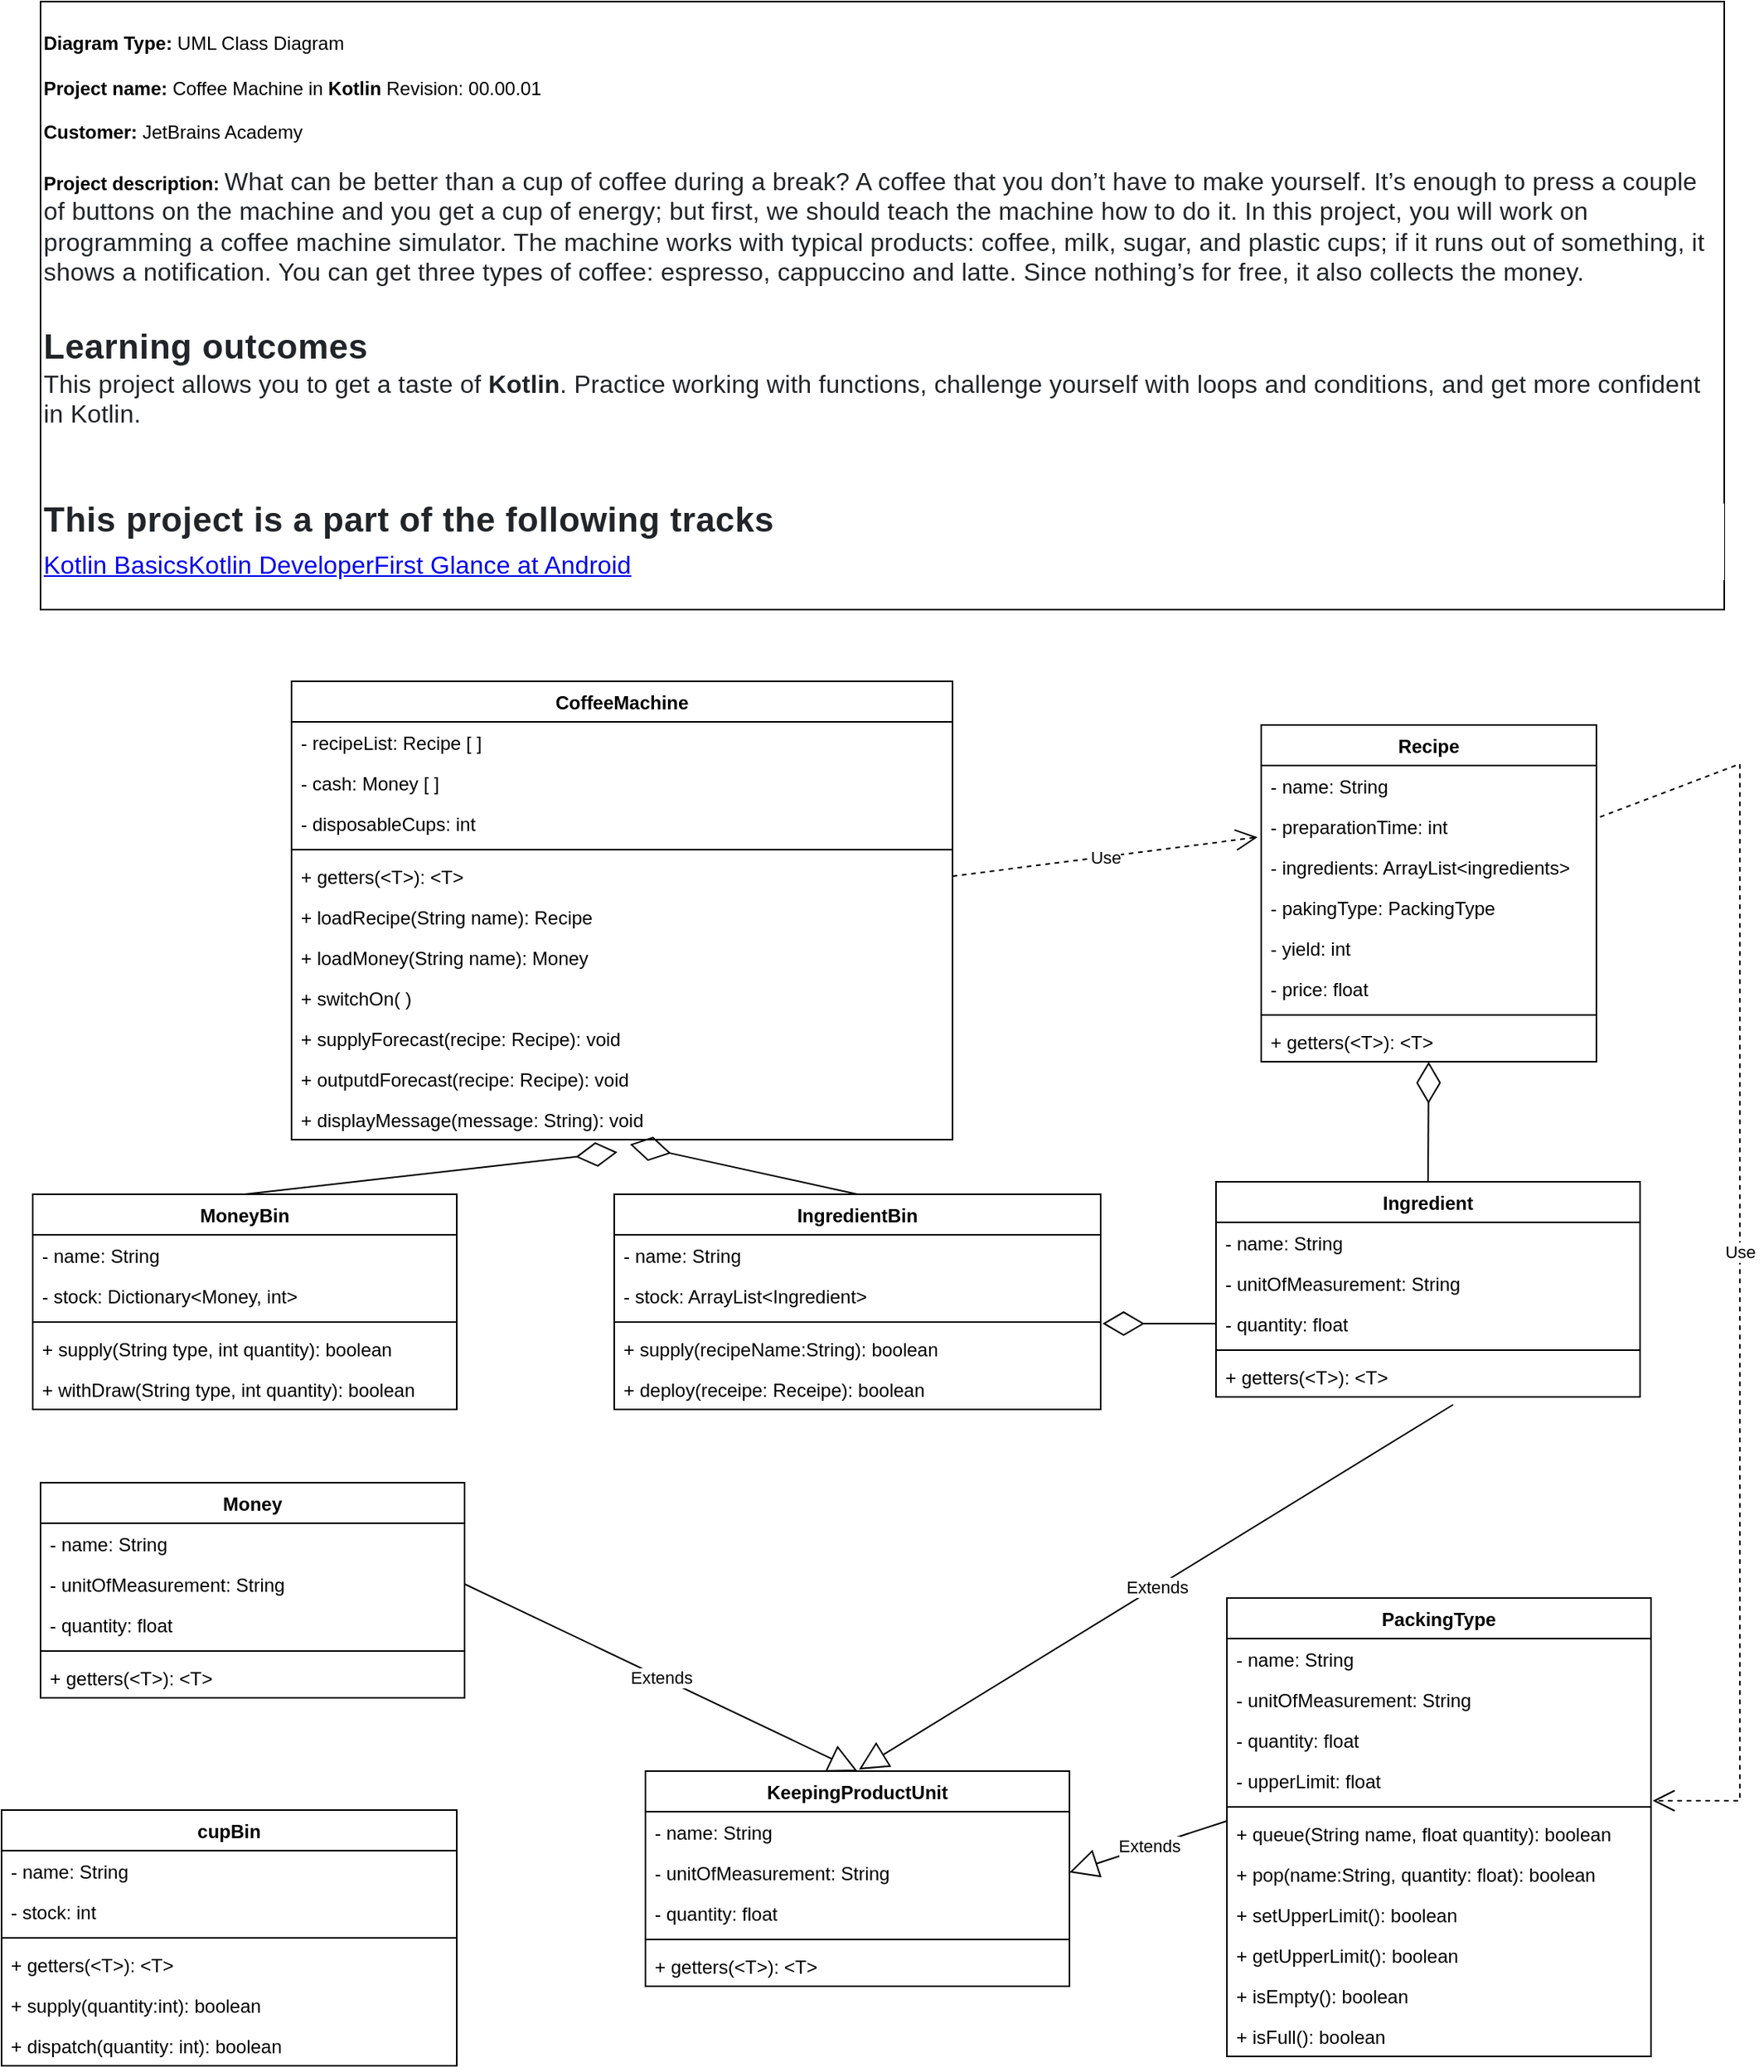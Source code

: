 <mxfile version="16.6.2" type="device"><diagram name="Page-1" id="6133507b-19e7-1e82-6fc7-422aa6c4b21f"><mxGraphModel dx="868" dy="1185" grid="1" gridSize="10" guides="1" tooltips="1" connect="1" arrows="1" fold="1" page="1" pageScale="1" pageWidth="1169" pageHeight="827" background="none" math="0" shadow="0"><root><mxCell id="0"/><mxCell id="1" parent="0"/><mxCell id="ur2thL-w3JqMQENx__kk-53" value="&lt;b&gt;Diagram Type:&lt;/b&gt; UML Class Diagram&lt;br&gt;&lt;b&gt;&lt;br&gt;Project name:&lt;/b&gt; Coffee Machine in &lt;b&gt;Kotlin&lt;/b&gt; Revision: 00.00.01&lt;br&gt;&lt;b&gt;&lt;br&gt;Customer:&lt;/b&gt; JetBrains Academy&lt;br&gt;&lt;b&gt;&lt;br&gt;Project description:&lt;/b&gt;&amp;nbsp;&lt;span style=&quot;background-color: rgb(255 , 255 , 255) ; color: rgb(33 , 37 , 41) ; font-size: 16px ; letter-spacing: 0.1px&quot;&gt;What can be better than a cup of coffee during a break? A coffee that you don’t have to make yourself. It’s enough to press a couple of buttons on the machine and you get a cup of energy; but first, we should teach the machine how to do it. In this project, you will work on programming a coffee machine simulator. The machine works with typical products: coffee, milk, sugar, and plastic cups; if it runs out of something, it shows a notification. You can get three types of coffee: espresso, cappuccino and latte. Since nothing’s for free, it also collects the money.&lt;br&gt;&lt;/span&gt;&lt;span style=&quot;font-size: 1.375rem ; letter-spacing: 0.3px ; background-color: rgb(255 , 255 , 255) ; color: rgb(33 , 37 , 41)&quot;&gt;&lt;b&gt;&lt;br&gt;Learning outcomes&lt;/b&gt;&lt;br&gt;&lt;/span&gt;&lt;span style=&quot;background-color: rgb(255 , 255 , 255)&quot;&gt;&lt;font color=&quot;#212529&quot;&gt;&lt;span style=&quot;font-size: 16px ; letter-spacing: 0.1px&quot;&gt;This project allows you to get a taste of &lt;b&gt;Kotlin&lt;/b&gt;. Practice working with functions, challenge yourself with loops and conditions, and get more confident in Kotlin.&lt;/span&gt;&lt;/font&gt;&lt;br&gt;&lt;/span&gt;&lt;div class=&quot;mt-5&quot; style=&quot;box-sizing: border-box ; background-color: rgb(255 , 255 , 255) ; margin-top: 3rem&quot;&gt;&lt;h5 style=&quot;color: rgb(33 , 37 , 41) ; font-size: 1.375rem ; letter-spacing: 0.3px ; box-sizing: border-box ; margin-top: 0px ; margin-bottom: 0.5rem ; line-height: 1&quot;&gt;This project is a part of the following tracks&lt;/h5&gt;&lt;font color=&quot;#0000ee&quot;&gt;&lt;span style=&quot;font-size: 16px ; letter-spacing: 0.1px&quot;&gt;&lt;u&gt;Kotlin BasicsKotlin DeveloperFirst Glance at Android&lt;/u&gt;&lt;/span&gt;&lt;/font&gt;&lt;br&gt;&lt;/div&gt;" style="rounded=0;whiteSpace=wrap;html=1;align=left;" parent="1" vertex="1"><mxGeometry x="40" y="-790" width="1080" height="390" as="geometry"/></mxCell><mxCell id="b6dwfCRvh0anxF05M48p-6" value="Use" style="endArrow=open;endSize=12;dashed=1;html=1;rounded=0;entryX=-0.011;entryY=0.769;entryDx=0;entryDy=0;exitX=1;exitY=0.5;exitDx=0;exitDy=0;entryPerimeter=0;" parent="1" source="gwbo-L4YFVo5fOnofD6Y-2" target="j45a3ToNBQLJP9z2JNSP-15" edge="1"><mxGeometry width="160" relative="1" as="geometry"><mxPoint x="630" y="-331" as="sourcePoint"/><mxPoint x="640" y="-262" as="targetPoint"/></mxGeometry></mxCell><mxCell id="j45a3ToNBQLJP9z2JNSP-6" value="CoffeeMachine" style="swimlane;fontStyle=1;align=center;verticalAlign=top;childLayout=stackLayout;horizontal=1;startSize=26;horizontalStack=0;resizeParent=1;resizeParentMax=0;resizeLast=0;collapsible=1;marginBottom=0;" parent="1" vertex="1"><mxGeometry x="201" y="-354" width="424" height="294" as="geometry"/></mxCell><mxCell id="j45a3ToNBQLJP9z2JNSP-26" value="- recipeList: Recipe [ ]&#10;" style="text;strokeColor=none;fillColor=none;align=left;verticalAlign=top;spacingLeft=4;spacingRight=4;overflow=hidden;rotatable=0;points=[[0,0.5],[1,0.5]];portConstraint=eastwest;" parent="j45a3ToNBQLJP9z2JNSP-6" vertex="1"><mxGeometry y="26" width="424" height="26" as="geometry"/></mxCell><mxCell id="850Amda9sujDum_yE_YI-3" value="- cash: Money [ ]" style="text;strokeColor=none;fillColor=none;align=left;verticalAlign=top;spacingLeft=4;spacingRight=4;overflow=hidden;rotatable=0;points=[[0,0.5],[1,0.5]];portConstraint=eastwest;" parent="j45a3ToNBQLJP9z2JNSP-6" vertex="1"><mxGeometry y="52" width="424" height="26" as="geometry"/></mxCell><mxCell id="j45a3ToNBQLJP9z2JNSP-27" value="- disposableCups: int" style="text;strokeColor=none;fillColor=none;align=left;verticalAlign=top;spacingLeft=4;spacingRight=4;overflow=hidden;rotatable=0;points=[[0,0.5],[1,0.5]];portConstraint=eastwest;" parent="j45a3ToNBQLJP9z2JNSP-6" vertex="1"><mxGeometry y="78" width="424" height="26" as="geometry"/></mxCell><mxCell id="j45a3ToNBQLJP9z2JNSP-8" value="" style="line;strokeWidth=1;fillColor=none;align=left;verticalAlign=middle;spacingTop=-1;spacingLeft=3;spacingRight=3;rotatable=0;labelPosition=right;points=[];portConstraint=eastwest;" parent="j45a3ToNBQLJP9z2JNSP-6" vertex="1"><mxGeometry y="104" width="424" height="8" as="geometry"/></mxCell><mxCell id="gwbo-L4YFVo5fOnofD6Y-2" value="+ getters(&lt;T&gt;): &lt;T&gt;" style="text;strokeColor=none;fillColor=none;align=left;verticalAlign=top;spacingLeft=4;spacingRight=4;overflow=hidden;rotatable=0;points=[[0,0.5],[1,0.5]];portConstraint=eastwest;" parent="j45a3ToNBQLJP9z2JNSP-6" vertex="1"><mxGeometry y="112" width="424" height="26" as="geometry"/></mxCell><mxCell id="0l1O_k670PWa3_nQX-Y2-1" value="+ loadRecipe(String name): Recipe" style="text;strokeColor=none;fillColor=none;align=left;verticalAlign=top;spacingLeft=4;spacingRight=4;overflow=hidden;rotatable=0;points=[[0,0.5],[1,0.5]];portConstraint=eastwest;" parent="j45a3ToNBQLJP9z2JNSP-6" vertex="1"><mxGeometry y="138" width="424" height="26" as="geometry"/></mxCell><mxCell id="850Amda9sujDum_yE_YI-1" value="+ loadMoney(String name): Money" style="text;strokeColor=none;fillColor=none;align=left;verticalAlign=top;spacingLeft=4;spacingRight=4;overflow=hidden;rotatable=0;points=[[0,0.5],[1,0.5]];portConstraint=eastwest;" parent="j45a3ToNBQLJP9z2JNSP-6" vertex="1"><mxGeometry y="164" width="424" height="26" as="geometry"/></mxCell><mxCell id="j45a3ToNBQLJP9z2JNSP-13" value="+ switchOn( )" style="text;strokeColor=none;fillColor=none;align=left;verticalAlign=top;spacingLeft=4;spacingRight=4;overflow=hidden;rotatable=0;points=[[0,0.5],[1,0.5]];portConstraint=eastwest;" parent="j45a3ToNBQLJP9z2JNSP-6" vertex="1"><mxGeometry y="190" width="424" height="26" as="geometry"/></mxCell><mxCell id="j45a3ToNBQLJP9z2JNSP-25" value="+ supplyForecast(recipe: Recipe): void" style="text;strokeColor=none;fillColor=none;align=left;verticalAlign=top;spacingLeft=4;spacingRight=4;overflow=hidden;rotatable=0;points=[[0,0.5],[1,0.5]];portConstraint=eastwest;" parent="j45a3ToNBQLJP9z2JNSP-6" vertex="1"><mxGeometry y="216" width="424" height="26" as="geometry"/></mxCell><mxCell id="gwbo-L4YFVo5fOnofD6Y-10" value="+ outputdForecast(recipe: Recipe): void" style="text;strokeColor=none;fillColor=none;align=left;verticalAlign=top;spacingLeft=4;spacingRight=4;overflow=hidden;rotatable=0;points=[[0,0.5],[1,0.5]];portConstraint=eastwest;" parent="j45a3ToNBQLJP9z2JNSP-6" vertex="1"><mxGeometry y="242" width="424" height="26" as="geometry"/></mxCell><mxCell id="j45a3ToNBQLJP9z2JNSP-89" value="+ displayMessage(message: String): void" style="text;strokeColor=none;fillColor=none;align=left;verticalAlign=top;spacingLeft=4;spacingRight=4;overflow=hidden;rotatable=0;points=[[0,0.5],[1,0.5]];portConstraint=eastwest;" parent="j45a3ToNBQLJP9z2JNSP-6" vertex="1"><mxGeometry y="268" width="424" height="26" as="geometry"/></mxCell><mxCell id="j45a3ToNBQLJP9z2JNSP-10" value="Recipe" style="swimlane;fontStyle=1;align=center;verticalAlign=top;childLayout=stackLayout;horizontal=1;startSize=26;horizontalStack=0;resizeParent=1;resizeParentMax=0;resizeLast=0;collapsible=1;marginBottom=0;" parent="1" vertex="1"><mxGeometry x="823" y="-326" width="215" height="216" as="geometry"/></mxCell><mxCell id="j45a3ToNBQLJP9z2JNSP-11" value="- name: String&#10;" style="text;strokeColor=none;fillColor=none;align=left;verticalAlign=top;spacingLeft=4;spacingRight=4;overflow=hidden;rotatable=0;points=[[0,0.5],[1,0.5]];portConstraint=eastwest;" parent="j45a3ToNBQLJP9z2JNSP-10" vertex="1"><mxGeometry y="26" width="215" height="26" as="geometry"/></mxCell><mxCell id="j45a3ToNBQLJP9z2JNSP-15" value="- preparationTime: int&#10;" style="text;strokeColor=none;fillColor=none;align=left;verticalAlign=top;spacingLeft=4;spacingRight=4;overflow=hidden;rotatable=0;points=[[0,0.5],[1,0.5]];portConstraint=eastwest;" parent="j45a3ToNBQLJP9z2JNSP-10" vertex="1"><mxGeometry y="52" width="215" height="26" as="geometry"/></mxCell><mxCell id="j45a3ToNBQLJP9z2JNSP-14" value="- ingredients: ArrayList&lt;ingredients&gt;&#10;" style="text;strokeColor=none;fillColor=none;align=left;verticalAlign=top;spacingLeft=4;spacingRight=4;overflow=hidden;rotatable=0;points=[[0,0.5],[1,0.5]];portConstraint=eastwest;" parent="j45a3ToNBQLJP9z2JNSP-10" vertex="1"><mxGeometry y="78" width="215" height="26" as="geometry"/></mxCell><mxCell id="j45a3ToNBQLJP9z2JNSP-24" value="- pakingType: PackingType" style="text;strokeColor=none;fillColor=none;align=left;verticalAlign=top;spacingLeft=4;spacingRight=4;overflow=hidden;rotatable=0;points=[[0,0.5],[1,0.5]];portConstraint=eastwest;" parent="j45a3ToNBQLJP9z2JNSP-10" vertex="1"><mxGeometry y="104" width="215" height="26" as="geometry"/></mxCell><mxCell id="gwbo-L4YFVo5fOnofD6Y-1" value="- yield: int" style="text;strokeColor=none;fillColor=none;align=left;verticalAlign=top;spacingLeft=4;spacingRight=4;overflow=hidden;rotatable=0;points=[[0,0.5],[1,0.5]];portConstraint=eastwest;" parent="j45a3ToNBQLJP9z2JNSP-10" vertex="1"><mxGeometry y="130" width="215" height="26" as="geometry"/></mxCell><mxCell id="850Amda9sujDum_yE_YI-2" value="- price: float" style="text;strokeColor=none;fillColor=none;align=left;verticalAlign=top;spacingLeft=4;spacingRight=4;overflow=hidden;rotatable=0;points=[[0,0.5],[1,0.5]];portConstraint=eastwest;" parent="j45a3ToNBQLJP9z2JNSP-10" vertex="1"><mxGeometry y="156" width="215" height="26" as="geometry"/></mxCell><mxCell id="j45a3ToNBQLJP9z2JNSP-12" value="" style="line;strokeWidth=1;fillColor=none;align=left;verticalAlign=middle;spacingTop=-1;spacingLeft=3;spacingRight=3;rotatable=0;labelPosition=right;points=[];portConstraint=eastwest;" parent="j45a3ToNBQLJP9z2JNSP-10" vertex="1"><mxGeometry y="182" width="215" height="8" as="geometry"/></mxCell><mxCell id="j45a3ToNBQLJP9z2JNSP-39" value="+ getters(&lt;T&gt;): &lt;T&gt;" style="text;strokeColor=none;fillColor=none;align=left;verticalAlign=top;spacingLeft=4;spacingRight=4;overflow=hidden;rotatable=0;points=[[0,0.5],[1,0.5]];portConstraint=eastwest;" parent="j45a3ToNBQLJP9z2JNSP-10" vertex="1"><mxGeometry y="190" width="215" height="26" as="geometry"/></mxCell><mxCell id="j45a3ToNBQLJP9z2JNSP-16" value="IngredientBin" style="swimlane;fontStyle=1;align=center;verticalAlign=top;childLayout=stackLayout;horizontal=1;startSize=26;horizontalStack=0;resizeParent=1;resizeParentMax=0;resizeLast=0;collapsible=1;marginBottom=0;" parent="1" vertex="1"><mxGeometry x="408" y="-25" width="312" height="138" as="geometry"/></mxCell><mxCell id="j45a3ToNBQLJP9z2JNSP-17" value="- name: String" style="text;strokeColor=none;fillColor=none;align=left;verticalAlign=top;spacingLeft=4;spacingRight=4;overflow=hidden;rotatable=0;points=[[0,0.5],[1,0.5]];portConstraint=eastwest;" parent="j45a3ToNBQLJP9z2JNSP-16" vertex="1"><mxGeometry y="26" width="312" height="26" as="geometry"/></mxCell><mxCell id="j45a3ToNBQLJP9z2JNSP-7" value="- stock: ArrayList&lt;Ingredient&gt;" style="text;strokeColor=none;fillColor=none;align=left;verticalAlign=top;spacingLeft=4;spacingRight=4;overflow=hidden;rotatable=0;points=[[0,0.5],[1,0.5]];portConstraint=eastwest;" parent="j45a3ToNBQLJP9z2JNSP-16" vertex="1"><mxGeometry y="52" width="312" height="26" as="geometry"/></mxCell><mxCell id="j45a3ToNBQLJP9z2JNSP-18" value="" style="line;strokeWidth=1;fillColor=none;align=left;verticalAlign=middle;spacingTop=-1;spacingLeft=3;spacingRight=3;rotatable=0;labelPosition=right;points=[];portConstraint=eastwest;" parent="j45a3ToNBQLJP9z2JNSP-16" vertex="1"><mxGeometry y="78" width="312" height="8" as="geometry"/></mxCell><mxCell id="gwbo-L4YFVo5fOnofD6Y-7" value="+ supply(recipeName:String): boolean" style="text;strokeColor=none;fillColor=none;align=left;verticalAlign=top;spacingLeft=4;spacingRight=4;overflow=hidden;rotatable=0;points=[[0,0.5],[1,0.5]];portConstraint=eastwest;" parent="j45a3ToNBQLJP9z2JNSP-16" vertex="1"><mxGeometry y="86" width="312" height="26" as="geometry"/></mxCell><mxCell id="udGFt5F7CLarxyAaR5UL-2" value="+ deploy(receipe: Receipe): boolean" style="text;strokeColor=none;fillColor=none;align=left;verticalAlign=top;spacingLeft=4;spacingRight=4;overflow=hidden;rotatable=0;points=[[0,0.5],[1,0.5]];portConstraint=eastwest;" vertex="1" parent="j45a3ToNBQLJP9z2JNSP-16"><mxGeometry y="112" width="312" height="26" as="geometry"/></mxCell><mxCell id="j45a3ToNBQLJP9z2JNSP-23" value="" style="endArrow=diamondThin;endFill=0;endSize=24;html=1;rounded=0;exitX=0.5;exitY=0;exitDx=0;exitDy=0;entryX=0.512;entryY=1.115;entryDx=0;entryDy=0;entryPerimeter=0;" parent="1" source="j45a3ToNBQLJP9z2JNSP-16" target="j45a3ToNBQLJP9z2JNSP-89" edge="1"><mxGeometry width="160" relative="1" as="geometry"><mxPoint x="400" y="-190" as="sourcePoint"/><mxPoint x="440" y="-110" as="targetPoint"/></mxGeometry></mxCell><mxCell id="j45a3ToNBQLJP9z2JNSP-28" value="MoneyBin" style="swimlane;fontStyle=1;align=center;verticalAlign=top;childLayout=stackLayout;horizontal=1;startSize=26;horizontalStack=0;resizeParent=1;resizeParentMax=0;resizeLast=0;collapsible=1;marginBottom=0;" parent="1" vertex="1"><mxGeometry x="35" y="-25" width="272" height="138" as="geometry"/></mxCell><mxCell id="j45a3ToNBQLJP9z2JNSP-29" value="- name: String" style="text;strokeColor=none;fillColor=none;align=left;verticalAlign=top;spacingLeft=4;spacingRight=4;overflow=hidden;rotatable=0;points=[[0,0.5],[1,0.5]];portConstraint=eastwest;" parent="j45a3ToNBQLJP9z2JNSP-28" vertex="1"><mxGeometry y="26" width="272" height="26" as="geometry"/></mxCell><mxCell id="6BDBjYxnqBlmbO1aHxJn-8" value="- stock: Dictionary&lt;Money, int&gt;" style="text;strokeColor=none;fillColor=none;align=left;verticalAlign=top;spacingLeft=4;spacingRight=4;overflow=hidden;rotatable=0;points=[[0,0.5],[1,0.5]];portConstraint=eastwest;" parent="j45a3ToNBQLJP9z2JNSP-28" vertex="1"><mxGeometry y="52" width="272" height="26" as="geometry"/></mxCell><mxCell id="j45a3ToNBQLJP9z2JNSP-33" value="" style="line;strokeWidth=1;fillColor=none;align=left;verticalAlign=middle;spacingTop=-1;spacingLeft=3;spacingRight=3;rotatable=0;labelPosition=right;points=[];portConstraint=eastwest;" parent="j45a3ToNBQLJP9z2JNSP-28" vertex="1"><mxGeometry y="78" width="272" height="8" as="geometry"/></mxCell><mxCell id="j45a3ToNBQLJP9z2JNSP-36" value="+ supply(String type, int quantity): boolean" style="text;strokeColor=none;fillColor=none;align=left;verticalAlign=top;spacingLeft=4;spacingRight=4;overflow=hidden;rotatable=0;points=[[0,0.5],[1,0.5]];portConstraint=eastwest;" parent="j45a3ToNBQLJP9z2JNSP-28" vertex="1"><mxGeometry y="86" width="272" height="26" as="geometry"/></mxCell><mxCell id="j45a3ToNBQLJP9z2JNSP-41" value="+ withDraw(String type, int quantity): boolean" style="text;strokeColor=none;fillColor=none;align=left;verticalAlign=top;spacingLeft=4;spacingRight=4;overflow=hidden;rotatable=0;points=[[0,0.5],[1,0.5]];portConstraint=eastwest;" parent="j45a3ToNBQLJP9z2JNSP-28" vertex="1"><mxGeometry y="112" width="272" height="26" as="geometry"/></mxCell><mxCell id="j45a3ToNBQLJP9z2JNSP-40" value="" style="endArrow=diamondThin;endFill=0;endSize=24;html=1;rounded=0;exitX=0.5;exitY=0;exitDx=0;exitDy=0;entryX=0.493;entryY=1.308;entryDx=0;entryDy=0;entryPerimeter=0;" parent="1" source="j45a3ToNBQLJP9z2JNSP-28" target="j45a3ToNBQLJP9z2JNSP-89" edge="1"><mxGeometry width="160" relative="1" as="geometry"><mxPoint x="554" y="-15" as="sourcePoint"/><mxPoint x="370" y="-100" as="targetPoint"/></mxGeometry></mxCell><mxCell id="j45a3ToNBQLJP9z2JNSP-57" value="Ingredient" style="swimlane;fontStyle=1;align=center;verticalAlign=top;childLayout=stackLayout;horizontal=1;startSize=26;horizontalStack=0;resizeParent=1;resizeParentMax=0;resizeLast=0;collapsible=1;marginBottom=0;" parent="1" vertex="1"><mxGeometry x="794" y="-33" width="272" height="138" as="geometry"/></mxCell><mxCell id="j45a3ToNBQLJP9z2JNSP-58" value="- name: String" style="text;strokeColor=none;fillColor=none;align=left;verticalAlign=top;spacingLeft=4;spacingRight=4;overflow=hidden;rotatable=0;points=[[0,0.5],[1,0.5]];portConstraint=eastwest;" parent="j45a3ToNBQLJP9z2JNSP-57" vertex="1"><mxGeometry y="26" width="272" height="26" as="geometry"/></mxCell><mxCell id="j45a3ToNBQLJP9z2JNSP-59" value="- unitOfMeasurement: String" style="text;strokeColor=none;fillColor=none;align=left;verticalAlign=top;spacingLeft=4;spacingRight=4;overflow=hidden;rotatable=0;points=[[0,0.5],[1,0.5]];portConstraint=eastwest;" parent="j45a3ToNBQLJP9z2JNSP-57" vertex="1"><mxGeometry y="52" width="272" height="26" as="geometry"/></mxCell><mxCell id="j45a3ToNBQLJP9z2JNSP-60" value="- quantity: float" style="text;strokeColor=none;fillColor=none;align=left;verticalAlign=top;spacingLeft=4;spacingRight=4;overflow=hidden;rotatable=0;points=[[0,0.5],[1,0.5]];portConstraint=eastwest;" parent="j45a3ToNBQLJP9z2JNSP-57" vertex="1"><mxGeometry y="78" width="272" height="26" as="geometry"/></mxCell><mxCell id="j45a3ToNBQLJP9z2JNSP-62" value="" style="line;strokeWidth=1;fillColor=none;align=left;verticalAlign=middle;spacingTop=-1;spacingLeft=3;spacingRight=3;rotatable=0;labelPosition=right;points=[];portConstraint=eastwest;" parent="j45a3ToNBQLJP9z2JNSP-57" vertex="1"><mxGeometry y="104" width="272" height="8" as="geometry"/></mxCell><mxCell id="6BDBjYxnqBlmbO1aHxJn-17" value="+ getters(&lt;T&gt;): &lt;T&gt;" style="text;strokeColor=none;fillColor=none;align=left;verticalAlign=top;spacingLeft=4;spacingRight=4;overflow=hidden;rotatable=0;points=[[0,0.5],[1,0.5]];portConstraint=eastwest;" parent="j45a3ToNBQLJP9z2JNSP-57" vertex="1"><mxGeometry y="112" width="272" height="26" as="geometry"/></mxCell><mxCell id="j45a3ToNBQLJP9z2JNSP-65" value="" style="endArrow=diamondThin;endFill=0;endSize=24;html=1;rounded=0;exitX=0.5;exitY=0;exitDx=0;exitDy=0;" parent="1" source="j45a3ToNBQLJP9z2JNSP-57" target="j45a3ToNBQLJP9z2JNSP-39" edge="1"><mxGeometry width="160" relative="1" as="geometry"><mxPoint x="870" y="-40" as="sourcePoint"/><mxPoint x="399.04" y="-147.998" as="targetPoint"/></mxGeometry></mxCell><mxCell id="j45a3ToNBQLJP9z2JNSP-71" value="Extends" style="endArrow=block;endSize=16;endFill=0;html=1;rounded=0;entryX=0.5;entryY=0;entryDx=0;entryDy=0;exitX=0.559;exitY=1.192;exitDx=0;exitDy=0;exitPerimeter=0;" parent="1" source="6BDBjYxnqBlmbO1aHxJn-17" edge="1"><mxGeometry width="160" relative="1" as="geometry"><mxPoint x="946.048" y="133.002" as="sourcePoint"/><mxPoint x="565" y="344" as="targetPoint"/></mxGeometry></mxCell><mxCell id="j45a3ToNBQLJP9z2JNSP-73" value="PackingType" style="swimlane;fontStyle=1;align=center;verticalAlign=top;childLayout=stackLayout;horizontal=1;startSize=26;horizontalStack=0;resizeParent=1;resizeParentMax=0;resizeLast=0;collapsible=1;marginBottom=0;" parent="1" vertex="1"><mxGeometry x="801" y="234" width="272" height="294" as="geometry"/></mxCell><mxCell id="j45a3ToNBQLJP9z2JNSP-74" value="- name: String" style="text;strokeColor=none;fillColor=none;align=left;verticalAlign=top;spacingLeft=4;spacingRight=4;overflow=hidden;rotatable=0;points=[[0,0.5],[1,0.5]];portConstraint=eastwest;" parent="j45a3ToNBQLJP9z2JNSP-73" vertex="1"><mxGeometry y="26" width="272" height="26" as="geometry"/></mxCell><mxCell id="j45a3ToNBQLJP9z2JNSP-75" value="- unitOfMeasurement: String" style="text;strokeColor=none;fillColor=none;align=left;verticalAlign=top;spacingLeft=4;spacingRight=4;overflow=hidden;rotatable=0;points=[[0,0.5],[1,0.5]];portConstraint=eastwest;" parent="j45a3ToNBQLJP9z2JNSP-73" vertex="1"><mxGeometry y="52" width="272" height="26" as="geometry"/></mxCell><mxCell id="j45a3ToNBQLJP9z2JNSP-76" value="- quantity: float" style="text;strokeColor=none;fillColor=none;align=left;verticalAlign=top;spacingLeft=4;spacingRight=4;overflow=hidden;rotatable=0;points=[[0,0.5],[1,0.5]];portConstraint=eastwest;" parent="j45a3ToNBQLJP9z2JNSP-73" vertex="1"><mxGeometry y="78" width="272" height="26" as="geometry"/></mxCell><mxCell id="j45a3ToNBQLJP9z2JNSP-83" value="- upperLimit: float" style="text;strokeColor=none;fillColor=none;align=left;verticalAlign=top;spacingLeft=4;spacingRight=4;overflow=hidden;rotatable=0;points=[[0,0.5],[1,0.5]];portConstraint=eastwest;" parent="j45a3ToNBQLJP9z2JNSP-73" vertex="1"><mxGeometry y="104" width="272" height="26" as="geometry"/></mxCell><mxCell id="j45a3ToNBQLJP9z2JNSP-78" value="" style="line;strokeWidth=1;fillColor=none;align=left;verticalAlign=middle;spacingTop=-1;spacingLeft=3;spacingRight=3;rotatable=0;labelPosition=right;points=[];portConstraint=eastwest;" parent="j45a3ToNBQLJP9z2JNSP-73" vertex="1"><mxGeometry y="130" width="272" height="8" as="geometry"/></mxCell><mxCell id="j45a3ToNBQLJP9z2JNSP-79" value="+ queue(String name, float quantity): boolean" style="text;strokeColor=none;fillColor=none;align=left;verticalAlign=top;spacingLeft=4;spacingRight=4;overflow=hidden;rotatable=0;points=[[0,0.5],[1,0.5]];portConstraint=eastwest;" parent="j45a3ToNBQLJP9z2JNSP-73" vertex="1"><mxGeometry y="138" width="272" height="26" as="geometry"/></mxCell><mxCell id="j45a3ToNBQLJP9z2JNSP-80" value="+ pop(name:String, quantity: float): boolean" style="text;strokeColor=none;fillColor=none;align=left;verticalAlign=top;spacingLeft=4;spacingRight=4;overflow=hidden;rotatable=0;points=[[0,0.5],[1,0.5]];portConstraint=eastwest;" parent="j45a3ToNBQLJP9z2JNSP-73" vertex="1"><mxGeometry y="164" width="272" height="26" as="geometry"/></mxCell><mxCell id="j45a3ToNBQLJP9z2JNSP-86" value="+ setUpperLimit(): boolean" style="text;strokeColor=none;fillColor=none;align=left;verticalAlign=top;spacingLeft=4;spacingRight=4;overflow=hidden;rotatable=0;points=[[0,0.5],[1,0.5]];portConstraint=eastwest;" parent="j45a3ToNBQLJP9z2JNSP-73" vertex="1"><mxGeometry y="190" width="272" height="26" as="geometry"/></mxCell><mxCell id="j45a3ToNBQLJP9z2JNSP-84" value="+ getUpperLimit(): boolean" style="text;strokeColor=none;fillColor=none;align=left;verticalAlign=top;spacingLeft=4;spacingRight=4;overflow=hidden;rotatable=0;points=[[0,0.5],[1,0.5]];portConstraint=eastwest;" parent="j45a3ToNBQLJP9z2JNSP-73" vertex="1"><mxGeometry y="216" width="272" height="26" as="geometry"/></mxCell><mxCell id="j45a3ToNBQLJP9z2JNSP-81" value="+ isEmpty(): boolean" style="text;strokeColor=none;fillColor=none;align=left;verticalAlign=top;spacingLeft=4;spacingRight=4;overflow=hidden;rotatable=0;points=[[0,0.5],[1,0.5]];portConstraint=eastwest;" parent="j45a3ToNBQLJP9z2JNSP-73" vertex="1"><mxGeometry y="242" width="272" height="26" as="geometry"/></mxCell><mxCell id="j45a3ToNBQLJP9z2JNSP-82" value="+ isFull(): boolean" style="text;strokeColor=none;fillColor=none;align=left;verticalAlign=top;spacingLeft=4;spacingRight=4;overflow=hidden;rotatable=0;points=[[0,0.5],[1,0.5]];portConstraint=eastwest;" parent="j45a3ToNBQLJP9z2JNSP-73" vertex="1"><mxGeometry y="268" width="272" height="26" as="geometry"/></mxCell><mxCell id="j45a3ToNBQLJP9z2JNSP-87" value="Extends" style="endArrow=block;endSize=16;endFill=0;html=1;rounded=0;entryX=1;entryY=0.5;entryDx=0;entryDy=0;exitX=0;exitY=0.192;exitDx=0;exitDy=0;exitPerimeter=0;" parent="1" source="j45a3ToNBQLJP9z2JNSP-79" target="6BDBjYxnqBlmbO1aHxJn-22" edge="1"><mxGeometry width="160" relative="1" as="geometry"><mxPoint x="956.048" y="177.002" as="sourcePoint"/><mxPoint x="660" y="414" as="targetPoint"/></mxGeometry></mxCell><mxCell id="j45a3ToNBQLJP9z2JNSP-88" value="Use" style="endArrow=open;endSize=12;dashed=1;html=1;rounded=0;exitX=1.011;exitY=0.269;exitDx=0;exitDy=0;exitPerimeter=0;entryX=1.004;entryY=1;entryDx=0;entryDy=0;entryPerimeter=0;" parent="1" source="j45a3ToNBQLJP9z2JNSP-15" target="j45a3ToNBQLJP9z2JNSP-83" edge="1"><mxGeometry width="160" relative="1" as="geometry"><mxPoint x="476" y="-275" as="sourcePoint"/><mxPoint x="1110" y="90" as="targetPoint"/><Array as="points"><mxPoint x="1130" y="-301"/><mxPoint x="1130" y="364"/></Array></mxGeometry></mxCell><mxCell id="gwbo-L4YFVo5fOnofD6Y-6" value="" style="endArrow=diamondThin;endFill=0;endSize=24;html=1;rounded=0;exitX=0;exitY=0.5;exitDx=0;exitDy=0;entryX=1.004;entryY=1.192;entryDx=0;entryDy=0;entryPerimeter=0;" parent="1" source="j45a3ToNBQLJP9z2JNSP-60" target="j45a3ToNBQLJP9z2JNSP-7" edge="1"><mxGeometry width="160" relative="1" as="geometry"><mxPoint x="940" y="-15" as="sourcePoint"/><mxPoint x="940.459" y="-160" as="targetPoint"/></mxGeometry></mxCell><mxCell id="6BDBjYxnqBlmbO1aHxJn-1" value="cupBin" style="swimlane;fontStyle=1;align=center;verticalAlign=top;childLayout=stackLayout;horizontal=1;startSize=26;horizontalStack=0;resizeParent=1;resizeParentMax=0;resizeLast=0;collapsible=1;marginBottom=0;" parent="1" vertex="1"><mxGeometry x="15" y="370" width="292" height="164" as="geometry"/></mxCell><mxCell id="6BDBjYxnqBlmbO1aHxJn-2" value="- name: String" style="text;strokeColor=none;fillColor=none;align=left;verticalAlign=top;spacingLeft=4;spacingRight=4;overflow=hidden;rotatable=0;points=[[0,0.5],[1,0.5]];portConstraint=eastwest;" parent="6BDBjYxnqBlmbO1aHxJn-1" vertex="1"><mxGeometry y="26" width="292" height="26" as="geometry"/></mxCell><mxCell id="6BDBjYxnqBlmbO1aHxJn-3" value="- stock: int" style="text;strokeColor=none;fillColor=none;align=left;verticalAlign=top;spacingLeft=4;spacingRight=4;overflow=hidden;rotatable=0;points=[[0,0.5],[1,0.5]];portConstraint=eastwest;" parent="6BDBjYxnqBlmbO1aHxJn-1" vertex="1"><mxGeometry y="52" width="292" height="26" as="geometry"/></mxCell><mxCell id="6BDBjYxnqBlmbO1aHxJn-4" value="" style="line;strokeWidth=1;fillColor=none;align=left;verticalAlign=middle;spacingTop=-1;spacingLeft=3;spacingRight=3;rotatable=0;labelPosition=right;points=[];portConstraint=eastwest;" parent="6BDBjYxnqBlmbO1aHxJn-1" vertex="1"><mxGeometry y="78" width="292" height="8" as="geometry"/></mxCell><mxCell id="6BDBjYxnqBlmbO1aHxJn-5" value="+ getters(&lt;T&gt;): &lt;T&gt;" style="text;strokeColor=none;fillColor=none;align=left;verticalAlign=top;spacingLeft=4;spacingRight=4;overflow=hidden;rotatable=0;points=[[0,0.5],[1,0.5]];portConstraint=eastwest;" parent="6BDBjYxnqBlmbO1aHxJn-1" vertex="1"><mxGeometry y="86" width="292" height="26" as="geometry"/></mxCell><mxCell id="6BDBjYxnqBlmbO1aHxJn-6" value="+ supply(quantity:int): boolean" style="text;strokeColor=none;fillColor=none;align=left;verticalAlign=top;spacingLeft=4;spacingRight=4;overflow=hidden;rotatable=0;points=[[0,0.5],[1,0.5]];portConstraint=eastwest;" parent="6BDBjYxnqBlmbO1aHxJn-1" vertex="1"><mxGeometry y="112" width="292" height="26" as="geometry"/></mxCell><mxCell id="6BDBjYxnqBlmbO1aHxJn-7" value="+ dispatch(quantity: int): boolean" style="text;strokeColor=none;fillColor=none;align=left;verticalAlign=top;spacingLeft=4;spacingRight=4;overflow=hidden;rotatable=0;points=[[0,0.5],[1,0.5]];portConstraint=eastwest;" parent="6BDBjYxnqBlmbO1aHxJn-1" vertex="1"><mxGeometry y="138" width="292" height="26" as="geometry"/></mxCell><mxCell id="6BDBjYxnqBlmbO1aHxJn-9" value="Money" style="swimlane;fontStyle=1;align=center;verticalAlign=top;childLayout=stackLayout;horizontal=1;startSize=26;horizontalStack=0;resizeParent=1;resizeParentMax=0;resizeLast=0;collapsible=1;marginBottom=0;" parent="1" vertex="1"><mxGeometry x="40" y="160" width="272" height="138" as="geometry"/></mxCell><mxCell id="6BDBjYxnqBlmbO1aHxJn-10" value="- name: String" style="text;strokeColor=none;fillColor=none;align=left;verticalAlign=top;spacingLeft=4;spacingRight=4;overflow=hidden;rotatable=0;points=[[0,0.5],[1,0.5]];portConstraint=eastwest;" parent="6BDBjYxnqBlmbO1aHxJn-9" vertex="1"><mxGeometry y="26" width="272" height="26" as="geometry"/></mxCell><mxCell id="6BDBjYxnqBlmbO1aHxJn-11" value="- unitOfMeasurement: String" style="text;strokeColor=none;fillColor=none;align=left;verticalAlign=top;spacingLeft=4;spacingRight=4;overflow=hidden;rotatable=0;points=[[0,0.5],[1,0.5]];portConstraint=eastwest;" parent="6BDBjYxnqBlmbO1aHxJn-9" vertex="1"><mxGeometry y="52" width="272" height="26" as="geometry"/></mxCell><mxCell id="6BDBjYxnqBlmbO1aHxJn-12" value="- quantity: float" style="text;strokeColor=none;fillColor=none;align=left;verticalAlign=top;spacingLeft=4;spacingRight=4;overflow=hidden;rotatable=0;points=[[0,0.5],[1,0.5]];portConstraint=eastwest;" parent="6BDBjYxnqBlmbO1aHxJn-9" vertex="1"><mxGeometry y="78" width="272" height="26" as="geometry"/></mxCell><mxCell id="6BDBjYxnqBlmbO1aHxJn-13" value="" style="line;strokeWidth=1;fillColor=none;align=left;verticalAlign=middle;spacingTop=-1;spacingLeft=3;spacingRight=3;rotatable=0;labelPosition=right;points=[];portConstraint=eastwest;" parent="6BDBjYxnqBlmbO1aHxJn-9" vertex="1"><mxGeometry y="104" width="272" height="8" as="geometry"/></mxCell><mxCell id="6BDBjYxnqBlmbO1aHxJn-16" value="+ getters(&lt;T&gt;): &lt;T&gt;" style="text;strokeColor=none;fillColor=none;align=left;verticalAlign=top;spacingLeft=4;spacingRight=4;overflow=hidden;rotatable=0;points=[[0,0.5],[1,0.5]];portConstraint=eastwest;" parent="6BDBjYxnqBlmbO1aHxJn-9" vertex="1"><mxGeometry y="112" width="272" height="26" as="geometry"/></mxCell><mxCell id="6BDBjYxnqBlmbO1aHxJn-18" value="Extends" style="endArrow=block;endSize=16;endFill=0;html=1;rounded=0;exitX=1;exitY=0.5;exitDx=0;exitDy=0;entryX=0.5;entryY=0;entryDx=0;entryDy=0;" parent="1" source="6BDBjYxnqBlmbO1aHxJn-11" target="6BDBjYxnqBlmbO1aHxJn-20" edge="1"><mxGeometry width="160" relative="1" as="geometry"><mxPoint x="956.048" y="119.992" as="sourcePoint"/><mxPoint x="560" y="340" as="targetPoint"/></mxGeometry></mxCell><mxCell id="6BDBjYxnqBlmbO1aHxJn-20" value="KeepingProductUnit" style="swimlane;fontStyle=1;align=center;verticalAlign=top;childLayout=stackLayout;horizontal=1;startSize=26;horizontalStack=0;resizeParent=1;resizeParentMax=0;resizeLast=0;collapsible=1;marginBottom=0;" parent="1" vertex="1"><mxGeometry x="428" y="345" width="272" height="138" as="geometry"/></mxCell><mxCell id="6BDBjYxnqBlmbO1aHxJn-21" value="- name: String" style="text;strokeColor=none;fillColor=none;align=left;verticalAlign=top;spacingLeft=4;spacingRight=4;overflow=hidden;rotatable=0;points=[[0,0.5],[1,0.5]];portConstraint=eastwest;" parent="6BDBjYxnqBlmbO1aHxJn-20" vertex="1"><mxGeometry y="26" width="272" height="26" as="geometry"/></mxCell><mxCell id="6BDBjYxnqBlmbO1aHxJn-22" value="- unitOfMeasurement: String" style="text;strokeColor=none;fillColor=none;align=left;verticalAlign=top;spacingLeft=4;spacingRight=4;overflow=hidden;rotatable=0;points=[[0,0.5],[1,0.5]];portConstraint=eastwest;" parent="6BDBjYxnqBlmbO1aHxJn-20" vertex="1"><mxGeometry y="52" width="272" height="26" as="geometry"/></mxCell><mxCell id="6BDBjYxnqBlmbO1aHxJn-23" value="- quantity: float" style="text;strokeColor=none;fillColor=none;align=left;verticalAlign=top;spacingLeft=4;spacingRight=4;overflow=hidden;rotatable=0;points=[[0,0.5],[1,0.5]];portConstraint=eastwest;" parent="6BDBjYxnqBlmbO1aHxJn-20" vertex="1"><mxGeometry y="78" width="272" height="26" as="geometry"/></mxCell><mxCell id="6BDBjYxnqBlmbO1aHxJn-24" value="" style="line;strokeWidth=1;fillColor=none;align=left;verticalAlign=middle;spacingTop=-1;spacingLeft=3;spacingRight=3;rotatable=0;labelPosition=right;points=[];portConstraint=eastwest;" parent="6BDBjYxnqBlmbO1aHxJn-20" vertex="1"><mxGeometry y="104" width="272" height="8" as="geometry"/></mxCell><mxCell id="6BDBjYxnqBlmbO1aHxJn-25" value="+ getters(&lt;T&gt;): &lt;T&gt;" style="text;strokeColor=none;fillColor=none;align=left;verticalAlign=top;spacingLeft=4;spacingRight=4;overflow=hidden;rotatable=0;points=[[0,0.5],[1,0.5]];portConstraint=eastwest;" parent="6BDBjYxnqBlmbO1aHxJn-20" vertex="1"><mxGeometry y="112" width="272" height="26" as="geometry"/></mxCell></root></mxGraphModel></diagram></mxfile>